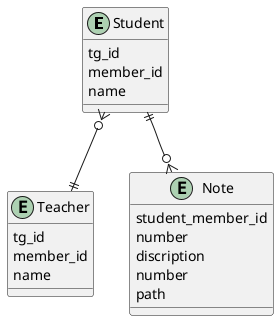 @startuml
entity Student{
    tg_id
    member_id
    name
}

entity Teacher{
    tg_id
    member_id
    name
}

entity Note{
    student_member_id
    number
    discription
    number
    path
}

Student }o--|| Teacher
Student ||--o{ Note

@enduml